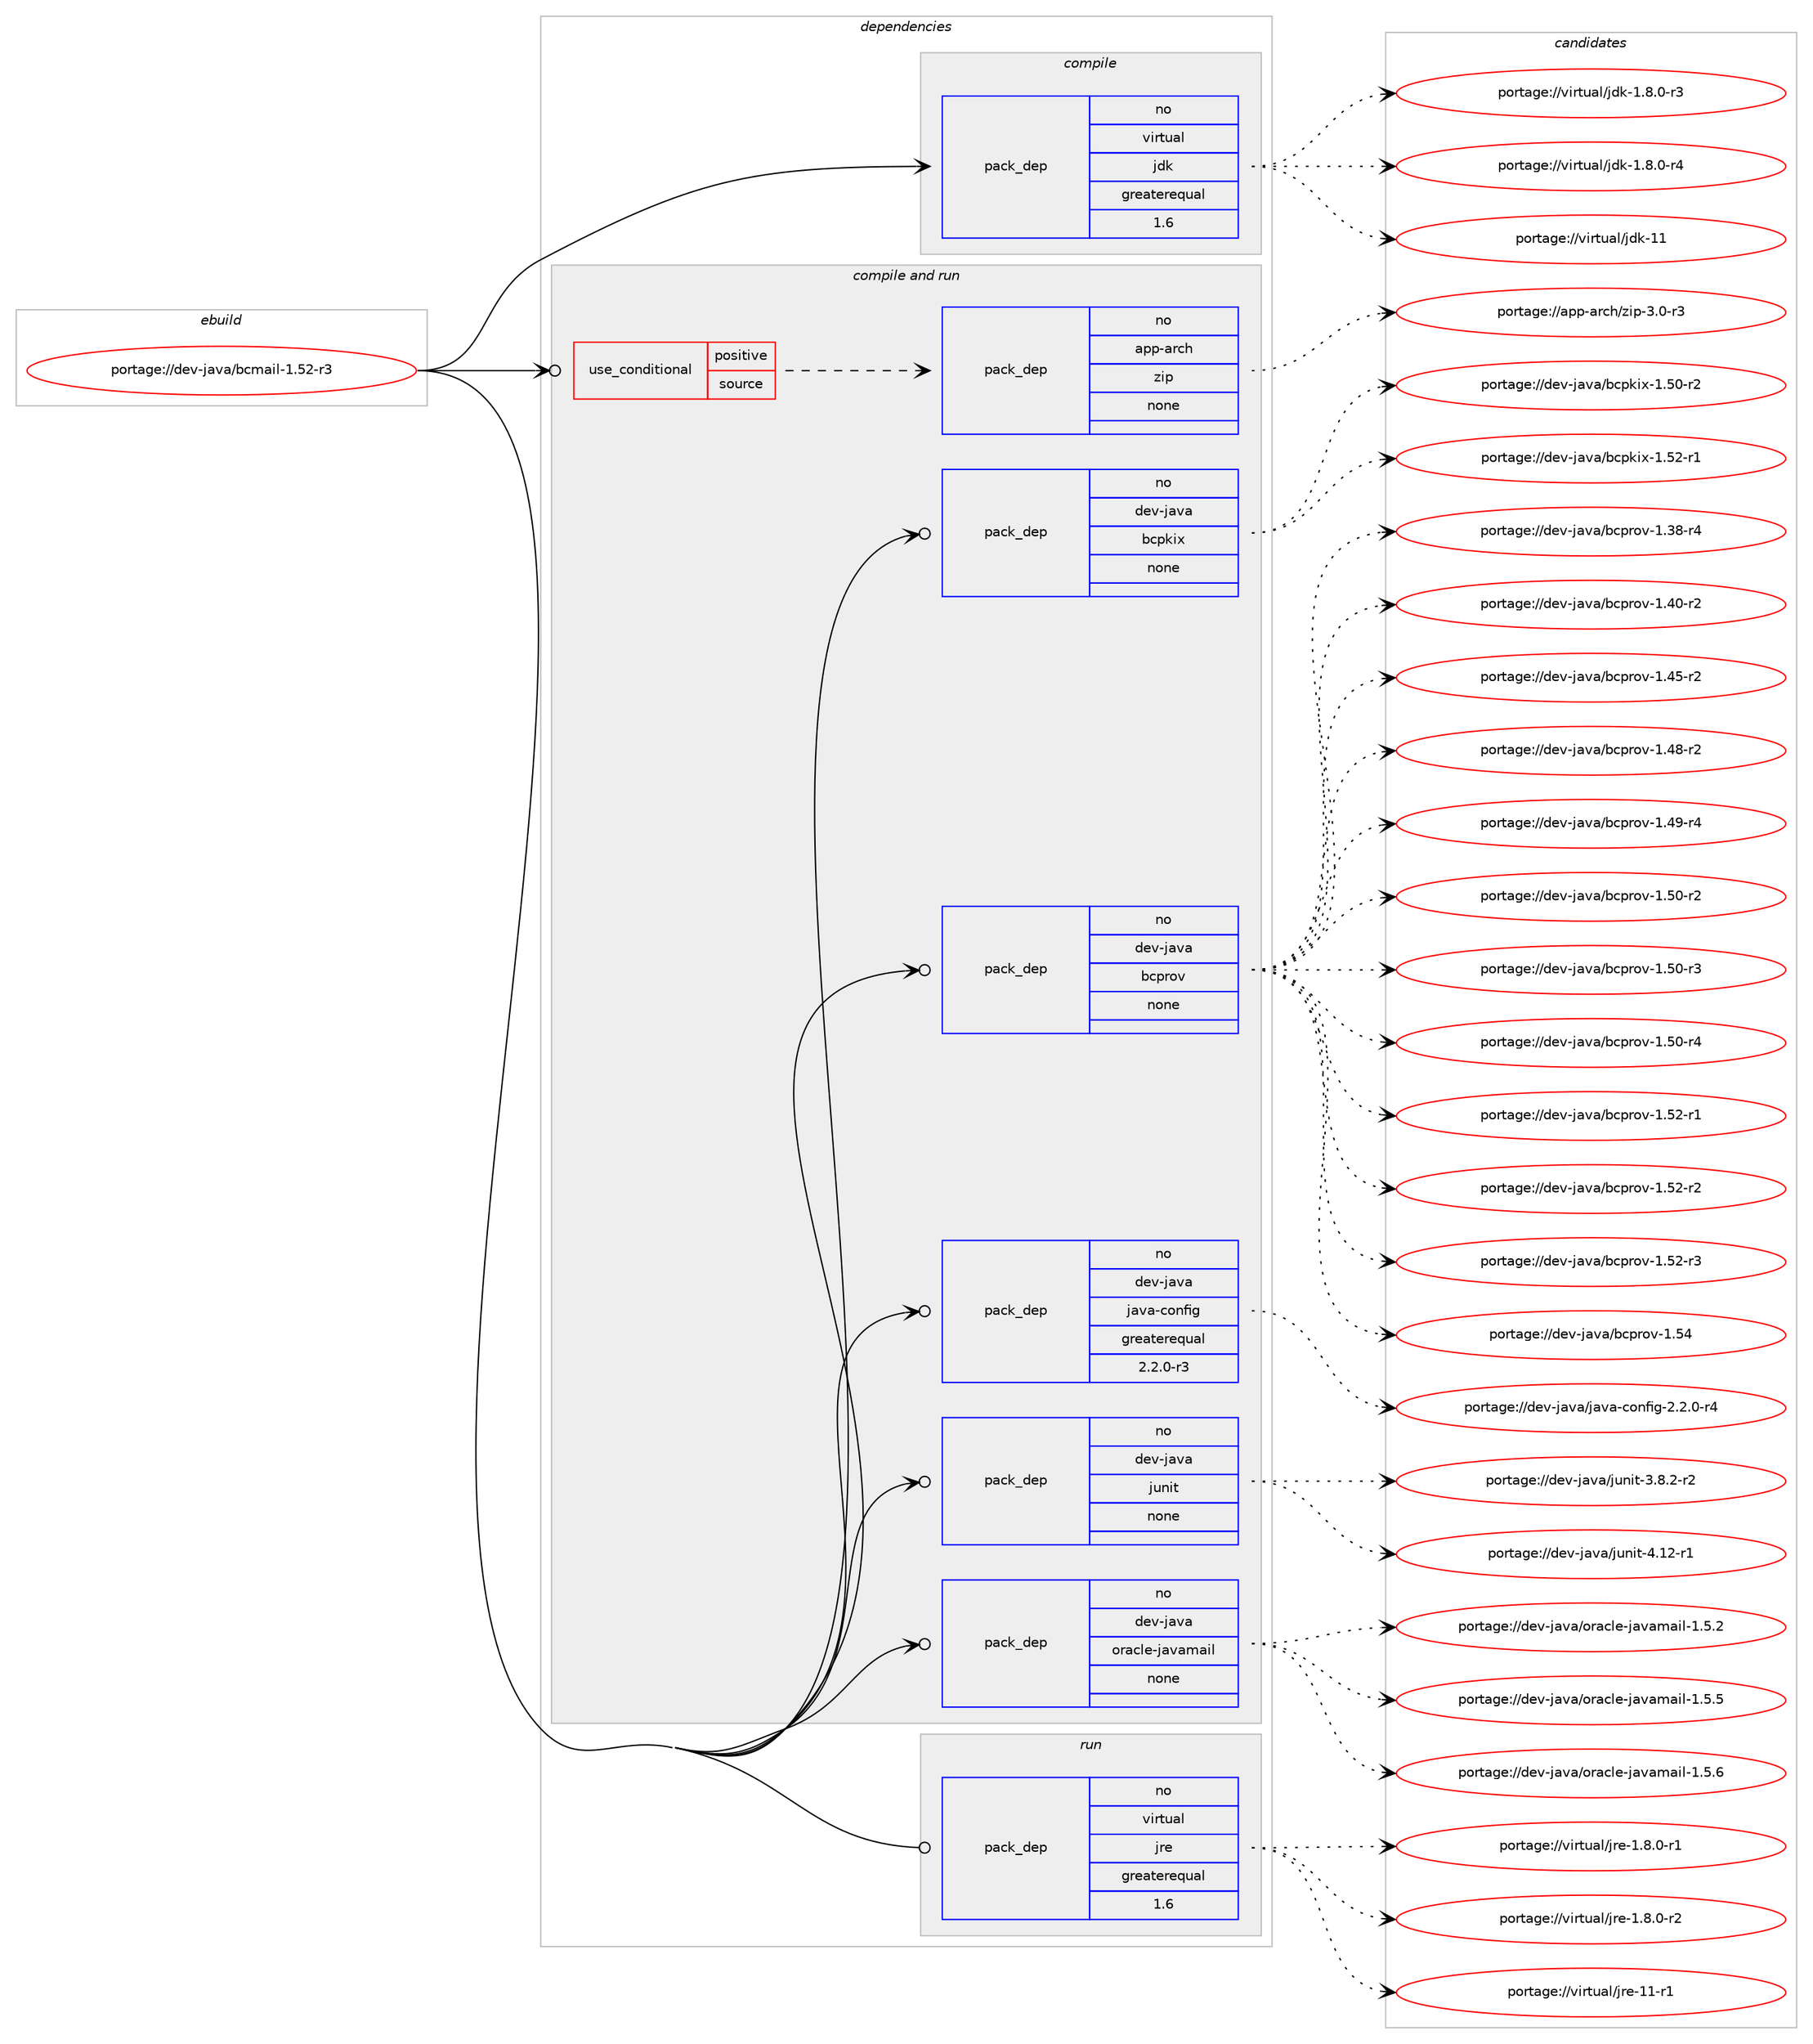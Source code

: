 digraph prolog {

# *************
# Graph options
# *************

newrank=true;
concentrate=true;
compound=true;
graph [rankdir=LR,fontname=Helvetica,fontsize=10,ranksep=1.5];#, ranksep=2.5, nodesep=0.2];
edge  [arrowhead=vee];
node  [fontname=Helvetica,fontsize=10];

# **********
# The ebuild
# **********

subgraph cluster_leftcol {
color=gray;
rank=same;
label=<<i>ebuild</i>>;
id [label="portage://dev-java/bcmail-1.52-r3", color=red, width=4, href="../dev-java/bcmail-1.52-r3.svg"];
}

# ****************
# The dependencies
# ****************

subgraph cluster_midcol {
color=gray;
label=<<i>dependencies</i>>;
subgraph cluster_compile {
fillcolor="#eeeeee";
style=filled;
label=<<i>compile</i>>;
subgraph pack65887 {
dependency86627 [label=<<TABLE BORDER="0" CELLBORDER="1" CELLSPACING="0" CELLPADDING="4" WIDTH="220"><TR><TD ROWSPAN="6" CELLPADDING="30">pack_dep</TD></TR><TR><TD WIDTH="110">no</TD></TR><TR><TD>virtual</TD></TR><TR><TD>jdk</TD></TR><TR><TD>greaterequal</TD></TR><TR><TD>1.6</TD></TR></TABLE>>, shape=none, color=blue];
}
id:e -> dependency86627:w [weight=20,style="solid",arrowhead="vee"];
}
subgraph cluster_compileandrun {
fillcolor="#eeeeee";
style=filled;
label=<<i>compile and run</i>>;
subgraph cond18031 {
dependency86628 [label=<<TABLE BORDER="0" CELLBORDER="1" CELLSPACING="0" CELLPADDING="4"><TR><TD ROWSPAN="3" CELLPADDING="10">use_conditional</TD></TR><TR><TD>positive</TD></TR><TR><TD>source</TD></TR></TABLE>>, shape=none, color=red];
subgraph pack65888 {
dependency86629 [label=<<TABLE BORDER="0" CELLBORDER="1" CELLSPACING="0" CELLPADDING="4" WIDTH="220"><TR><TD ROWSPAN="6" CELLPADDING="30">pack_dep</TD></TR><TR><TD WIDTH="110">no</TD></TR><TR><TD>app-arch</TD></TR><TR><TD>zip</TD></TR><TR><TD>none</TD></TR><TR><TD></TD></TR></TABLE>>, shape=none, color=blue];
}
dependency86628:e -> dependency86629:w [weight=20,style="dashed",arrowhead="vee"];
}
id:e -> dependency86628:w [weight=20,style="solid",arrowhead="odotvee"];
subgraph pack65889 {
dependency86630 [label=<<TABLE BORDER="0" CELLBORDER="1" CELLSPACING="0" CELLPADDING="4" WIDTH="220"><TR><TD ROWSPAN="6" CELLPADDING="30">pack_dep</TD></TR><TR><TD WIDTH="110">no</TD></TR><TR><TD>dev-java</TD></TR><TR><TD>bcpkix</TD></TR><TR><TD>none</TD></TR><TR><TD></TD></TR></TABLE>>, shape=none, color=blue];
}
id:e -> dependency86630:w [weight=20,style="solid",arrowhead="odotvee"];
subgraph pack65890 {
dependency86631 [label=<<TABLE BORDER="0" CELLBORDER="1" CELLSPACING="0" CELLPADDING="4" WIDTH="220"><TR><TD ROWSPAN="6" CELLPADDING="30">pack_dep</TD></TR><TR><TD WIDTH="110">no</TD></TR><TR><TD>dev-java</TD></TR><TR><TD>bcprov</TD></TR><TR><TD>none</TD></TR><TR><TD></TD></TR></TABLE>>, shape=none, color=blue];
}
id:e -> dependency86631:w [weight=20,style="solid",arrowhead="odotvee"];
subgraph pack65891 {
dependency86632 [label=<<TABLE BORDER="0" CELLBORDER="1" CELLSPACING="0" CELLPADDING="4" WIDTH="220"><TR><TD ROWSPAN="6" CELLPADDING="30">pack_dep</TD></TR><TR><TD WIDTH="110">no</TD></TR><TR><TD>dev-java</TD></TR><TR><TD>java-config</TD></TR><TR><TD>greaterequal</TD></TR><TR><TD>2.2.0-r3</TD></TR></TABLE>>, shape=none, color=blue];
}
id:e -> dependency86632:w [weight=20,style="solid",arrowhead="odotvee"];
subgraph pack65892 {
dependency86633 [label=<<TABLE BORDER="0" CELLBORDER="1" CELLSPACING="0" CELLPADDING="4" WIDTH="220"><TR><TD ROWSPAN="6" CELLPADDING="30">pack_dep</TD></TR><TR><TD WIDTH="110">no</TD></TR><TR><TD>dev-java</TD></TR><TR><TD>junit</TD></TR><TR><TD>none</TD></TR><TR><TD></TD></TR></TABLE>>, shape=none, color=blue];
}
id:e -> dependency86633:w [weight=20,style="solid",arrowhead="odotvee"];
subgraph pack65893 {
dependency86634 [label=<<TABLE BORDER="0" CELLBORDER="1" CELLSPACING="0" CELLPADDING="4" WIDTH="220"><TR><TD ROWSPAN="6" CELLPADDING="30">pack_dep</TD></TR><TR><TD WIDTH="110">no</TD></TR><TR><TD>dev-java</TD></TR><TR><TD>oracle-javamail</TD></TR><TR><TD>none</TD></TR><TR><TD></TD></TR></TABLE>>, shape=none, color=blue];
}
id:e -> dependency86634:w [weight=20,style="solid",arrowhead="odotvee"];
}
subgraph cluster_run {
fillcolor="#eeeeee";
style=filled;
label=<<i>run</i>>;
subgraph pack65894 {
dependency86635 [label=<<TABLE BORDER="0" CELLBORDER="1" CELLSPACING="0" CELLPADDING="4" WIDTH="220"><TR><TD ROWSPAN="6" CELLPADDING="30">pack_dep</TD></TR><TR><TD WIDTH="110">no</TD></TR><TR><TD>virtual</TD></TR><TR><TD>jre</TD></TR><TR><TD>greaterequal</TD></TR><TR><TD>1.6</TD></TR></TABLE>>, shape=none, color=blue];
}
id:e -> dependency86635:w [weight=20,style="solid",arrowhead="odot"];
}
}

# **************
# The candidates
# **************

subgraph cluster_choices {
rank=same;
color=gray;
label=<<i>candidates</i>>;

subgraph choice65887 {
color=black;
nodesep=1;
choiceportage11810511411611797108471061001074549465646484511451 [label="portage://virtual/jdk-1.8.0-r3", color=red, width=4,href="../virtual/jdk-1.8.0-r3.svg"];
choiceportage11810511411611797108471061001074549465646484511452 [label="portage://virtual/jdk-1.8.0-r4", color=red, width=4,href="../virtual/jdk-1.8.0-r4.svg"];
choiceportage1181051141161179710847106100107454949 [label="portage://virtual/jdk-11", color=red, width=4,href="../virtual/jdk-11.svg"];
dependency86627:e -> choiceportage11810511411611797108471061001074549465646484511451:w [style=dotted,weight="100"];
dependency86627:e -> choiceportage11810511411611797108471061001074549465646484511452:w [style=dotted,weight="100"];
dependency86627:e -> choiceportage1181051141161179710847106100107454949:w [style=dotted,weight="100"];
}
subgraph choice65888 {
color=black;
nodesep=1;
choiceportage9711211245971149910447122105112455146484511451 [label="portage://app-arch/zip-3.0-r3", color=red, width=4,href="../app-arch/zip-3.0-r3.svg"];
dependency86629:e -> choiceportage9711211245971149910447122105112455146484511451:w [style=dotted,weight="100"];
}
subgraph choice65889 {
color=black;
nodesep=1;
choiceportage10010111845106971189747989911210710512045494653484511450 [label="portage://dev-java/bcpkix-1.50-r2", color=red, width=4,href="../dev-java/bcpkix-1.50-r2.svg"];
choiceportage10010111845106971189747989911210710512045494653504511449 [label="portage://dev-java/bcpkix-1.52-r1", color=red, width=4,href="../dev-java/bcpkix-1.52-r1.svg"];
dependency86630:e -> choiceportage10010111845106971189747989911210710512045494653484511450:w [style=dotted,weight="100"];
dependency86630:e -> choiceportage10010111845106971189747989911210710512045494653504511449:w [style=dotted,weight="100"];
}
subgraph choice65890 {
color=black;
nodesep=1;
choiceportage10010111845106971189747989911211411111845494651564511452 [label="portage://dev-java/bcprov-1.38-r4", color=red, width=4,href="../dev-java/bcprov-1.38-r4.svg"];
choiceportage10010111845106971189747989911211411111845494652484511450 [label="portage://dev-java/bcprov-1.40-r2", color=red, width=4,href="../dev-java/bcprov-1.40-r2.svg"];
choiceportage10010111845106971189747989911211411111845494652534511450 [label="portage://dev-java/bcprov-1.45-r2", color=red, width=4,href="../dev-java/bcprov-1.45-r2.svg"];
choiceportage10010111845106971189747989911211411111845494652564511450 [label="portage://dev-java/bcprov-1.48-r2", color=red, width=4,href="../dev-java/bcprov-1.48-r2.svg"];
choiceportage10010111845106971189747989911211411111845494652574511452 [label="portage://dev-java/bcprov-1.49-r4", color=red, width=4,href="../dev-java/bcprov-1.49-r4.svg"];
choiceportage10010111845106971189747989911211411111845494653484511450 [label="portage://dev-java/bcprov-1.50-r2", color=red, width=4,href="../dev-java/bcprov-1.50-r2.svg"];
choiceportage10010111845106971189747989911211411111845494653484511451 [label="portage://dev-java/bcprov-1.50-r3", color=red, width=4,href="../dev-java/bcprov-1.50-r3.svg"];
choiceportage10010111845106971189747989911211411111845494653484511452 [label="portage://dev-java/bcprov-1.50-r4", color=red, width=4,href="../dev-java/bcprov-1.50-r4.svg"];
choiceportage10010111845106971189747989911211411111845494653504511449 [label="portage://dev-java/bcprov-1.52-r1", color=red, width=4,href="../dev-java/bcprov-1.52-r1.svg"];
choiceportage10010111845106971189747989911211411111845494653504511450 [label="portage://dev-java/bcprov-1.52-r2", color=red, width=4,href="../dev-java/bcprov-1.52-r2.svg"];
choiceportage10010111845106971189747989911211411111845494653504511451 [label="portage://dev-java/bcprov-1.52-r3", color=red, width=4,href="../dev-java/bcprov-1.52-r3.svg"];
choiceportage1001011184510697118974798991121141111184549465352 [label="portage://dev-java/bcprov-1.54", color=red, width=4,href="../dev-java/bcprov-1.54.svg"];
dependency86631:e -> choiceportage10010111845106971189747989911211411111845494651564511452:w [style=dotted,weight="100"];
dependency86631:e -> choiceportage10010111845106971189747989911211411111845494652484511450:w [style=dotted,weight="100"];
dependency86631:e -> choiceportage10010111845106971189747989911211411111845494652534511450:w [style=dotted,weight="100"];
dependency86631:e -> choiceportage10010111845106971189747989911211411111845494652564511450:w [style=dotted,weight="100"];
dependency86631:e -> choiceportage10010111845106971189747989911211411111845494652574511452:w [style=dotted,weight="100"];
dependency86631:e -> choiceportage10010111845106971189747989911211411111845494653484511450:w [style=dotted,weight="100"];
dependency86631:e -> choiceportage10010111845106971189747989911211411111845494653484511451:w [style=dotted,weight="100"];
dependency86631:e -> choiceportage10010111845106971189747989911211411111845494653484511452:w [style=dotted,weight="100"];
dependency86631:e -> choiceportage10010111845106971189747989911211411111845494653504511449:w [style=dotted,weight="100"];
dependency86631:e -> choiceportage10010111845106971189747989911211411111845494653504511450:w [style=dotted,weight="100"];
dependency86631:e -> choiceportage10010111845106971189747989911211411111845494653504511451:w [style=dotted,weight="100"];
dependency86631:e -> choiceportage1001011184510697118974798991121141111184549465352:w [style=dotted,weight="100"];
}
subgraph choice65891 {
color=black;
nodesep=1;
choiceportage10010111845106971189747106971189745991111101021051034550465046484511452 [label="portage://dev-java/java-config-2.2.0-r4", color=red, width=4,href="../dev-java/java-config-2.2.0-r4.svg"];
dependency86632:e -> choiceportage10010111845106971189747106971189745991111101021051034550465046484511452:w [style=dotted,weight="100"];
}
subgraph choice65892 {
color=black;
nodesep=1;
choiceportage100101118451069711897471061171101051164551465646504511450 [label="portage://dev-java/junit-3.8.2-r2", color=red, width=4,href="../dev-java/junit-3.8.2-r2.svg"];
choiceportage1001011184510697118974710611711010511645524649504511449 [label="portage://dev-java/junit-4.12-r1", color=red, width=4,href="../dev-java/junit-4.12-r1.svg"];
dependency86633:e -> choiceportage100101118451069711897471061171101051164551465646504511450:w [style=dotted,weight="100"];
dependency86633:e -> choiceportage1001011184510697118974710611711010511645524649504511449:w [style=dotted,weight="100"];
}
subgraph choice65893 {
color=black;
nodesep=1;
choiceportage10010111845106971189747111114979910810145106971189710997105108454946534650 [label="portage://dev-java/oracle-javamail-1.5.2", color=red, width=4,href="../dev-java/oracle-javamail-1.5.2.svg"];
choiceportage10010111845106971189747111114979910810145106971189710997105108454946534653 [label="portage://dev-java/oracle-javamail-1.5.5", color=red, width=4,href="../dev-java/oracle-javamail-1.5.5.svg"];
choiceportage10010111845106971189747111114979910810145106971189710997105108454946534654 [label="portage://dev-java/oracle-javamail-1.5.6", color=red, width=4,href="../dev-java/oracle-javamail-1.5.6.svg"];
dependency86634:e -> choiceportage10010111845106971189747111114979910810145106971189710997105108454946534650:w [style=dotted,weight="100"];
dependency86634:e -> choiceportage10010111845106971189747111114979910810145106971189710997105108454946534653:w [style=dotted,weight="100"];
dependency86634:e -> choiceportage10010111845106971189747111114979910810145106971189710997105108454946534654:w [style=dotted,weight="100"];
}
subgraph choice65894 {
color=black;
nodesep=1;
choiceportage11810511411611797108471061141014549465646484511449 [label="portage://virtual/jre-1.8.0-r1", color=red, width=4,href="../virtual/jre-1.8.0-r1.svg"];
choiceportage11810511411611797108471061141014549465646484511450 [label="portage://virtual/jre-1.8.0-r2", color=red, width=4,href="../virtual/jre-1.8.0-r2.svg"];
choiceportage11810511411611797108471061141014549494511449 [label="portage://virtual/jre-11-r1", color=red, width=4,href="../virtual/jre-11-r1.svg"];
dependency86635:e -> choiceportage11810511411611797108471061141014549465646484511449:w [style=dotted,weight="100"];
dependency86635:e -> choiceportage11810511411611797108471061141014549465646484511450:w [style=dotted,weight="100"];
dependency86635:e -> choiceportage11810511411611797108471061141014549494511449:w [style=dotted,weight="100"];
}
}

}
